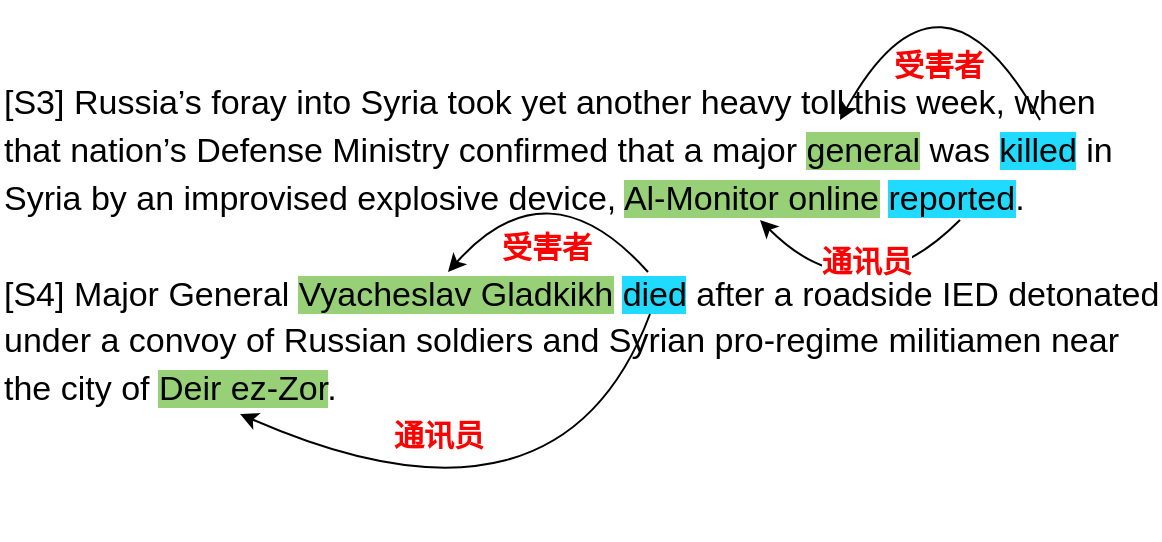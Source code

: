 <mxfile version="22.1.11" type="github">
  <diagram name="第 1 页" id="_f0jQLligPuGgjY3-sxE">
    <mxGraphModel dx="1810" dy="982" grid="1" gridSize="10" guides="1" tooltips="1" connect="1" arrows="1" fold="1" page="1" pageScale="1" pageWidth="827" pageHeight="1169" math="0" shadow="0">
      <root>
        <mxCell id="0" />
        <mxCell id="1" parent="0" />
        <mxCell id="4d1iELA9zwMFfN9gE_KR-1" value="&lt;div style=&quot;font-size: 17px; line-height: 140%;&quot;&gt;&lt;span style=&quot;background-color: initial;&quot;&gt;[S3] Russia’s foray into Syria took yet another heavy toll this week, when that nation’s Defense Ministry confirmed that a major &lt;/span&gt;&lt;span style=&quot;background-color: rgb(151, 208, 119);&quot;&gt;general&lt;/span&gt;&lt;span style=&quot;background-color: initial;&quot;&gt; was &lt;/span&gt;&lt;span style=&quot;background-color: rgb(33, 218, 255);&quot;&gt;killed&lt;/span&gt;&lt;span style=&quot;background-color: initial;&quot;&gt; in Syria by an improvised explosive device, &lt;/span&gt;&lt;span style=&quot;background-color: rgb(151, 208, 119);&quot;&gt;Al-Monitor online&lt;/span&gt;&lt;span style=&quot;background-color: initial;&quot;&gt; &lt;/span&gt;&lt;span style=&quot;background-color: rgb(33, 218, 255);&quot;&gt;reported&lt;/span&gt;&lt;span style=&quot;background-color: initial;&quot;&gt;.&amp;nbsp;&lt;/span&gt;&lt;br&gt;&lt;/div&gt;&lt;div style=&quot;font-size: 17px; line-height: 140%;&quot;&gt;&lt;span style=&quot;background-color: initial;&quot;&gt;&lt;br&gt;&lt;/span&gt;&lt;/div&gt;&lt;div style=&quot;font-size: 17px; line-height: 140%;&quot;&gt;&lt;font style=&quot;font-size: 17px;&quot;&gt;[S4] Major General &lt;span style=&quot;background-color: rgb(151, 208, 119);&quot;&gt;Vyacheslav Gladkikh&lt;/span&gt; &lt;span style=&quot;background-color: rgb(33, 218, 255);&quot;&gt;died&lt;/span&gt; after a roadside IED detonated under a convoy of Russian soldiers and Syrian pro-regime militiamen near the city of &lt;span style=&quot;background-color: rgb(151, 208, 119);&quot;&gt;Deir ez-Zor&lt;/span&gt;.&amp;nbsp;&lt;/font&gt;&lt;/div&gt;&lt;div style=&quot;font-size: 17px; line-height: 140%;&quot;&gt;&lt;br&gt;&lt;/div&gt;" style="text;html=1;strokeColor=none;fillColor=none;align=left;verticalAlign=middle;whiteSpace=wrap;rounded=0;" parent="1" vertex="1">
          <mxGeometry x="100" y="370" width="580" height="270" as="geometry" />
        </mxCell>
        <mxCell id="4d1iELA9zwMFfN9gE_KR-3" value="" style="curved=1;endArrow=classic;html=1;rounded=0;" parent="1" edge="1">
          <mxGeometry width="50" height="50" relative="1" as="geometry">
            <mxPoint x="620" y="430" as="sourcePoint" />
            <mxPoint x="520" y="430" as="targetPoint" />
            <Array as="points">
              <mxPoint x="570" y="340" />
            </Array>
          </mxGeometry>
        </mxCell>
        <mxCell id="4d1iELA9zwMFfN9gE_KR-4" value="&lt;font style=&quot;font-size: 15px;&quot; color=&quot;#ff0000&quot;&gt;&lt;b style=&quot;font-size: 15px;&quot;&gt;受害者&lt;/b&gt;&lt;/font&gt;" style="edgeLabel;html=1;align=center;verticalAlign=middle;resizable=0;points=[];fontSize=15;" parent="4d1iELA9zwMFfN9gE_KR-3" vertex="1" connectable="0">
          <mxGeometry x="-0.095" y="-3" relative="1" as="geometry">
            <mxPoint x="-9" y="55" as="offset" />
          </mxGeometry>
        </mxCell>
        <mxCell id="4d1iELA9zwMFfN9gE_KR-5" value="" style="curved=1;endArrow=classic;html=1;rounded=0;" parent="1" edge="1">
          <mxGeometry width="50" height="50" relative="1" as="geometry">
            <mxPoint x="580" y="480" as="sourcePoint" />
            <mxPoint x="480" y="480" as="targetPoint" />
            <Array as="points">
              <mxPoint x="530" y="530" />
            </Array>
          </mxGeometry>
        </mxCell>
        <mxCell id="4d1iELA9zwMFfN9gE_KR-6" value="&lt;font color=&quot;#ff0000&quot; style=&quot;font-size: 15px;&quot;&gt;&lt;b style=&quot;font-size: 15px;&quot;&gt;通讯员&lt;/b&gt;&lt;/font&gt;" style="edgeLabel;html=1;align=center;verticalAlign=middle;resizable=0;points=[];fontSize=15;" parent="4d1iELA9zwMFfN9gE_KR-5" vertex="1" connectable="0">
          <mxGeometry x="-0.095" y="-3" relative="1" as="geometry">
            <mxPoint y="-23" as="offset" />
          </mxGeometry>
        </mxCell>
        <mxCell id="4d1iELA9zwMFfN9gE_KR-7" value="" style="curved=1;endArrow=classic;html=1;rounded=0;" parent="1" edge="1">
          <mxGeometry width="50" height="50" relative="1" as="geometry">
            <mxPoint x="424" y="506" as="sourcePoint" />
            <mxPoint x="324" y="506" as="targetPoint" />
            <Array as="points">
              <mxPoint x="374" y="450" />
            </Array>
          </mxGeometry>
        </mxCell>
        <mxCell id="4d1iELA9zwMFfN9gE_KR-8" value="&lt;font style=&quot;font-size: 15px;&quot; color=&quot;#ff0000&quot;&gt;&lt;b style=&quot;font-size: 15px;&quot;&gt;受害者&lt;/b&gt;&lt;/font&gt;" style="edgeLabel;html=1;align=center;verticalAlign=middle;resizable=0;points=[];fontSize=15;" parent="4d1iELA9zwMFfN9gE_KR-7" vertex="1" connectable="0">
          <mxGeometry x="-0.095" y="-3" relative="1" as="geometry">
            <mxPoint x="-8" y="39" as="offset" />
          </mxGeometry>
        </mxCell>
        <mxCell id="4d1iELA9zwMFfN9gE_KR-9" value="" style="curved=1;endArrow=classic;html=1;rounded=0;entryX=0.207;entryY=0.778;entryDx=0;entryDy=0;entryPerimeter=0;" parent="1" edge="1">
          <mxGeometry width="50" height="50" relative="1" as="geometry">
            <mxPoint x="425" y="527" as="sourcePoint" />
            <mxPoint x="220.06" y="577.06" as="targetPoint" />
            <Array as="points">
              <mxPoint x="380" y="647" />
            </Array>
          </mxGeometry>
        </mxCell>
        <mxCell id="4d1iELA9zwMFfN9gE_KR-10" value="&lt;font color=&quot;#ff0000&quot; style=&quot;font-size: 15px;&quot;&gt;&lt;b style=&quot;font-size: 15px;&quot;&gt;通讯员&lt;/b&gt;&lt;/font&gt;" style="edgeLabel;html=1;align=center;verticalAlign=middle;resizable=0;points=[];fontSize=15;" parent="4d1iELA9zwMFfN9gE_KR-9" vertex="1" connectable="0">
          <mxGeometry x="-0.095" y="-3" relative="1" as="geometry">
            <mxPoint x="-54" y="-54" as="offset" />
          </mxGeometry>
        </mxCell>
      </root>
    </mxGraphModel>
  </diagram>
</mxfile>
